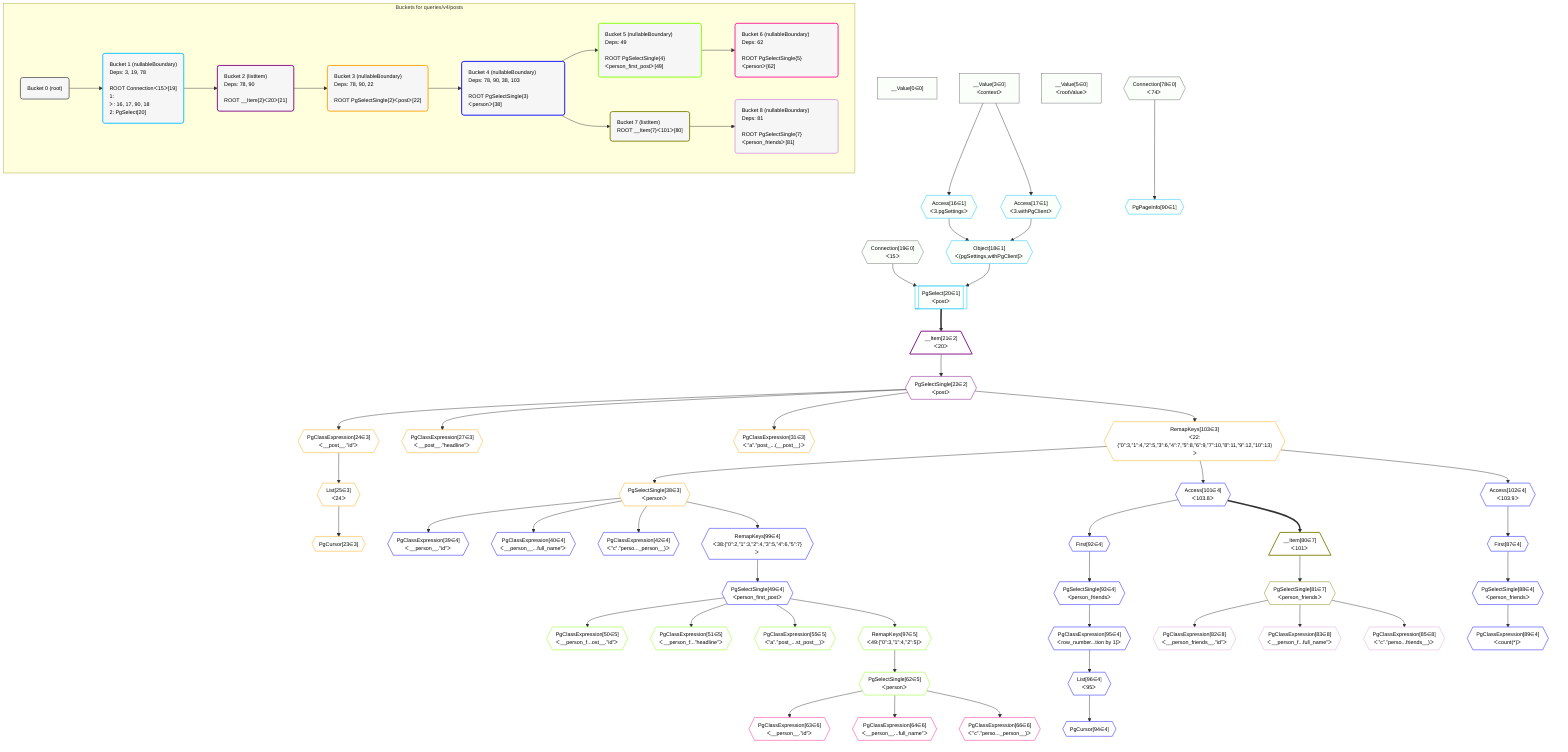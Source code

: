 %%{init: {'themeVariables': { 'fontSize': '12px'}}}%%
graph TD
    classDef path fill:#eee,stroke:#000,color:#000
    classDef plan fill:#fff,stroke-width:1px,color:#000
    classDef itemplan fill:#fff,stroke-width:2px,color:#000
    classDef unbatchedplan fill:#dff,stroke-width:1px,color:#000
    classDef sideeffectplan fill:#fcc,stroke-width:2px,color:#000
    classDef bucket fill:#f6f6f6,color:#000,stroke-width:2px,text-align:left


    %% plan dependencies
    __Value0["__Value[0∈0]"]:::plan
    __Value3["__Value[3∈0]<br />ᐸcontextᐳ"]:::plan
    __Value5["__Value[5∈0]<br />ᐸrootValueᐳ"]:::plan
    Connection19{{"Connection[19∈0]<br />ᐸ15ᐳ"}}:::plan
    Connection78{{"Connection[78∈0]<br />ᐸ74ᐳ"}}:::plan
    Object18{{"Object[18∈1]<br />ᐸ{pgSettings,withPgClient}ᐳ"}}:::plan
    Access16{{"Access[16∈1]<br />ᐸ3.pgSettingsᐳ"}}:::plan
    Access17{{"Access[17∈1]<br />ᐸ3.withPgClientᐳ"}}:::plan
    Access16 & Access17 --> Object18
    PgSelect20[["PgSelect[20∈1]<br />ᐸpostᐳ"]]:::plan
    Object18 & Connection19 --> PgSelect20
    __Value3 --> Access16
    __Value3 --> Access17
    PgPageInfo90{{"PgPageInfo[90∈1]"}}:::plan
    Connection78 --> PgPageInfo90
    __Item21[/"__Item[21∈2]<br />ᐸ20ᐳ"\]:::itemplan
    PgSelect20 ==> __Item21
    PgSelectSingle22{{"PgSelectSingle[22∈2]<br />ᐸpostᐳ"}}:::plan
    __Item21 --> PgSelectSingle22
    PgCursor23{{"PgCursor[23∈3]"}}:::plan
    List25{{"List[25∈3]<br />ᐸ24ᐳ"}}:::plan
    List25 --> PgCursor23
    PgClassExpression24{{"PgClassExpression[24∈3]<br />ᐸ__post__.”id”ᐳ"}}:::plan
    PgSelectSingle22 --> PgClassExpression24
    PgClassExpression24 --> List25
    PgClassExpression27{{"PgClassExpression[27∈3]<br />ᐸ__post__.”headline”ᐳ"}}:::plan
    PgSelectSingle22 --> PgClassExpression27
    PgClassExpression31{{"PgClassExpression[31∈3]<br />ᐸ”a”.”post_...(__post__)ᐳ"}}:::plan
    PgSelectSingle22 --> PgClassExpression31
    PgSelectSingle38{{"PgSelectSingle[38∈3]<br />ᐸpersonᐳ"}}:::plan
    RemapKeys103{{"RemapKeys[103∈3]<br />ᐸ22:{”0”:3,”1”:4,”2”:5,”3”:6,”4”:7,”5”:8,”6”:9,”7”:10,”8”:11,”9”:12,”10”:13}ᐳ"}}:::plan
    RemapKeys103 --> PgSelectSingle38
    PgSelectSingle22 --> RemapKeys103
    PgClassExpression39{{"PgClassExpression[39∈4]<br />ᐸ__person__.”id”ᐳ"}}:::plan
    PgSelectSingle38 --> PgClassExpression39
    PgClassExpression40{{"PgClassExpression[40∈4]<br />ᐸ__person__...full_name”ᐳ"}}:::plan
    PgSelectSingle38 --> PgClassExpression40
    PgClassExpression42{{"PgClassExpression[42∈4]<br />ᐸ”c”.”perso..._person__)ᐳ"}}:::plan
    PgSelectSingle38 --> PgClassExpression42
    PgSelectSingle49{{"PgSelectSingle[49∈4]<br />ᐸperson_first_postᐳ"}}:::plan
    RemapKeys99{{"RemapKeys[99∈4]<br />ᐸ38:{”0”:2,”1”:3,”2”:4,”3”:5,”4”:6,”5”:7}ᐳ"}}:::plan
    RemapKeys99 --> PgSelectSingle49
    First87{{"First[87∈4]"}}:::plan
    Access102{{"Access[102∈4]<br />ᐸ103.9ᐳ"}}:::plan
    Access102 --> First87
    PgSelectSingle88{{"PgSelectSingle[88∈4]<br />ᐸperson_friendsᐳ"}}:::plan
    First87 --> PgSelectSingle88
    PgClassExpression89{{"PgClassExpression[89∈4]<br />ᐸcount(*)ᐳ"}}:::plan
    PgSelectSingle88 --> PgClassExpression89
    First92{{"First[92∈4]"}}:::plan
    Access101{{"Access[101∈4]<br />ᐸ103.8ᐳ"}}:::plan
    Access101 --> First92
    PgSelectSingle93{{"PgSelectSingle[93∈4]<br />ᐸperson_friendsᐳ"}}:::plan
    First92 --> PgSelectSingle93
    PgCursor94{{"PgCursor[94∈4]"}}:::plan
    List96{{"List[96∈4]<br />ᐸ95ᐳ"}}:::plan
    List96 --> PgCursor94
    PgClassExpression95{{"PgClassExpression[95∈4]<br />ᐸrow_number...tion by 1)ᐳ"}}:::plan
    PgSelectSingle93 --> PgClassExpression95
    PgClassExpression95 --> List96
    PgSelectSingle38 --> RemapKeys99
    RemapKeys103 --> Access101
    RemapKeys103 --> Access102
    PgClassExpression50{{"PgClassExpression[50∈5]<br />ᐸ__person_f...ost__.”id”ᐳ"}}:::plan
    PgSelectSingle49 --> PgClassExpression50
    PgClassExpression51{{"PgClassExpression[51∈5]<br />ᐸ__person_f...”headline”ᐳ"}}:::plan
    PgSelectSingle49 --> PgClassExpression51
    PgClassExpression55{{"PgClassExpression[55∈5]<br />ᐸ”a”.”post_...st_post__)ᐳ"}}:::plan
    PgSelectSingle49 --> PgClassExpression55
    PgSelectSingle62{{"PgSelectSingle[62∈5]<br />ᐸpersonᐳ"}}:::plan
    RemapKeys97{{"RemapKeys[97∈5]<br />ᐸ49:{”0”:3,”1”:4,”2”:5}ᐳ"}}:::plan
    RemapKeys97 --> PgSelectSingle62
    PgSelectSingle49 --> RemapKeys97
    PgClassExpression63{{"PgClassExpression[63∈6]<br />ᐸ__person__.”id”ᐳ"}}:::plan
    PgSelectSingle62 --> PgClassExpression63
    PgClassExpression64{{"PgClassExpression[64∈6]<br />ᐸ__person__...full_name”ᐳ"}}:::plan
    PgSelectSingle62 --> PgClassExpression64
    PgClassExpression66{{"PgClassExpression[66∈6]<br />ᐸ”c”.”perso..._person__)ᐳ"}}:::plan
    PgSelectSingle62 --> PgClassExpression66
    __Item80[/"__Item[80∈7]<br />ᐸ101ᐳ"\]:::itemplan
    Access101 ==> __Item80
    PgSelectSingle81{{"PgSelectSingle[81∈7]<br />ᐸperson_friendsᐳ"}}:::plan
    __Item80 --> PgSelectSingle81
    PgClassExpression82{{"PgClassExpression[82∈8]<br />ᐸ__person_friends__.”id”ᐳ"}}:::plan
    PgSelectSingle81 --> PgClassExpression82
    PgClassExpression83{{"PgClassExpression[83∈8]<br />ᐸ__person_f...full_name”ᐳ"}}:::plan
    PgSelectSingle81 --> PgClassExpression83
    PgClassExpression85{{"PgClassExpression[85∈8]<br />ᐸ”c”.”perso...friends__)ᐳ"}}:::plan
    PgSelectSingle81 --> PgClassExpression85

    %% define steps

    subgraph "Buckets for queries/v4/posts"
    Bucket0("Bucket 0 (root)"):::bucket
    classDef bucket0 stroke:#696969
    class Bucket0,__Value0,__Value3,__Value5,Connection19,Connection78 bucket0
    Bucket1("Bucket 1 (nullableBoundary)<br />Deps: 3, 19, 78<br /><br />ROOT Connectionᐸ15ᐳ[19]<br />1: <br />ᐳ: 16, 17, 90, 18<br />2: PgSelect[20]"):::bucket
    classDef bucket1 stroke:#00bfff
    class Bucket1,Access16,Access17,Object18,PgSelect20,PgPageInfo90 bucket1
    Bucket2("Bucket 2 (listItem)<br />Deps: 78, 90<br /><br />ROOT __Item{2}ᐸ20ᐳ[21]"):::bucket
    classDef bucket2 stroke:#7f007f
    class Bucket2,__Item21,PgSelectSingle22 bucket2
    Bucket3("Bucket 3 (nullableBoundary)<br />Deps: 78, 90, 22<br /><br />ROOT PgSelectSingle{2}ᐸpostᐳ[22]"):::bucket
    classDef bucket3 stroke:#ffa500
    class Bucket3,PgCursor23,PgClassExpression24,List25,PgClassExpression27,PgClassExpression31,PgSelectSingle38,RemapKeys103 bucket3
    Bucket4("Bucket 4 (nullableBoundary)<br />Deps: 78, 90, 38, 103<br /><br />ROOT PgSelectSingle{3}ᐸpersonᐳ[38]"):::bucket
    classDef bucket4 stroke:#0000ff
    class Bucket4,PgClassExpression39,PgClassExpression40,PgClassExpression42,PgSelectSingle49,First87,PgSelectSingle88,PgClassExpression89,First92,PgSelectSingle93,PgCursor94,PgClassExpression95,List96,RemapKeys99,Access101,Access102 bucket4
    Bucket5("Bucket 5 (nullableBoundary)<br />Deps: 49<br /><br />ROOT PgSelectSingle{4}ᐸperson_first_postᐳ[49]"):::bucket
    classDef bucket5 stroke:#7fff00
    class Bucket5,PgClassExpression50,PgClassExpression51,PgClassExpression55,PgSelectSingle62,RemapKeys97 bucket5
    Bucket6("Bucket 6 (nullableBoundary)<br />Deps: 62<br /><br />ROOT PgSelectSingle{5}ᐸpersonᐳ[62]"):::bucket
    classDef bucket6 stroke:#ff1493
    class Bucket6,PgClassExpression63,PgClassExpression64,PgClassExpression66 bucket6
    Bucket7("Bucket 7 (listItem)<br />ROOT __Item{7}ᐸ101ᐳ[80]"):::bucket
    classDef bucket7 stroke:#808000
    class Bucket7,__Item80,PgSelectSingle81 bucket7
    Bucket8("Bucket 8 (nullableBoundary)<br />Deps: 81<br /><br />ROOT PgSelectSingle{7}ᐸperson_friendsᐳ[81]"):::bucket
    classDef bucket8 stroke:#dda0dd
    class Bucket8,PgClassExpression82,PgClassExpression83,PgClassExpression85 bucket8
    Bucket0 --> Bucket1
    Bucket1 --> Bucket2
    Bucket2 --> Bucket3
    Bucket3 --> Bucket4
    Bucket4 --> Bucket5 & Bucket7
    Bucket5 --> Bucket6
    Bucket7 --> Bucket8
    classDef unary fill:#fafffa,borderWidth:8px
    class __Value0,__Value3,__Value5,Connection19,Connection78,Object18,PgSelect20,Access16,Access17,PgPageInfo90 unary
    end